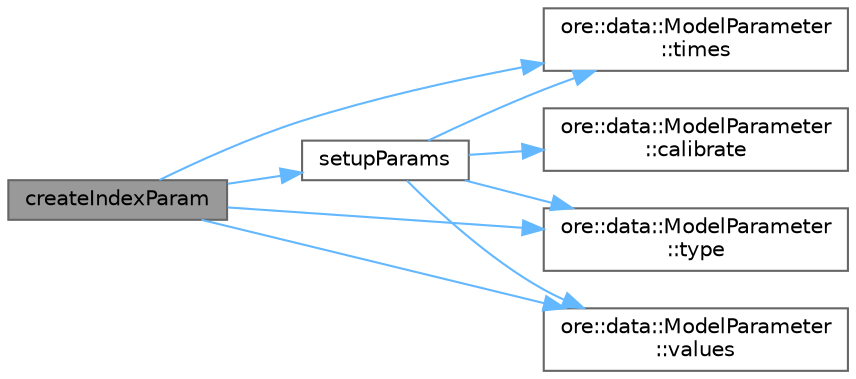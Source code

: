 digraph "createIndexParam"
{
 // INTERACTIVE_SVG=YES
 // LATEX_PDF_SIZE
  bgcolor="transparent";
  edge [fontname=Helvetica,fontsize=10,labelfontname=Helvetica,labelfontsize=10];
  node [fontname=Helvetica,fontsize=10,shape=box,height=0.2,width=0.4];
  rankdir="LR";
  Node1 [label="createIndexParam",height=0.2,width=0.4,color="gray40", fillcolor="grey60", style="filled", fontcolor="black",tooltip="Create the inflation index parameterisation."];
  Node1 -> Node2 [color="steelblue1",style="solid"];
  Node2 [label="setupParams",height=0.2,width=0.4,color="grey40", fillcolor="white", style="filled",URL="$classore_1_1data_1_1_inf_jy_builder.html#abc7000ad61c727a1c92edf461dfeda9e",tooltip=" "];
  Node2 -> Node3 [color="steelblue1",style="solid"];
  Node3 [label="ore::data::ModelParameter\l::calibrate",height=0.2,width=0.4,color="grey40", fillcolor="white", style="filled",URL="$classore_1_1data_1_1_model_parameter.html#aacf0933dd9d459ffbedbac265f3269b5",tooltip=" "];
  Node2 -> Node4 [color="steelblue1",style="solid"];
  Node4 [label="ore::data::ModelParameter\l::times",height=0.2,width=0.4,color="grey40", fillcolor="white", style="filled",URL="$classore_1_1data_1_1_model_parameter.html#a23131baceb8e12f265f04d3d772fa628",tooltip=" "];
  Node2 -> Node5 [color="steelblue1",style="solid"];
  Node5 [label="ore::data::ModelParameter\l::type",height=0.2,width=0.4,color="grey40", fillcolor="white", style="filled",URL="$classore_1_1data_1_1_model_parameter.html#a8df044e9f3b4bd3e3e5c855a7f84adbb",tooltip=" "];
  Node2 -> Node6 [color="steelblue1",style="solid"];
  Node6 [label="ore::data::ModelParameter\l::values",height=0.2,width=0.4,color="grey40", fillcolor="white", style="filled",URL="$classore_1_1data_1_1_model_parameter.html#adaf95a566e294a0739abae733b5475ee",tooltip=" "];
  Node1 -> Node4 [color="steelblue1",style="solid"];
  Node1 -> Node5 [color="steelblue1",style="solid"];
  Node1 -> Node6 [color="steelblue1",style="solid"];
}
